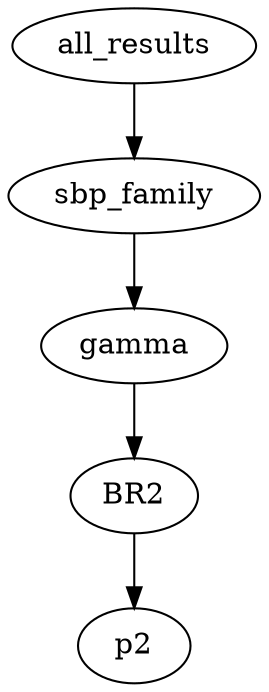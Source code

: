 digraph tree {
    "all_results";
    "sbp_family";
    "gamma";
    "BR2";
    "p2";
    "all_results" -> "sbp_family";
    "sbp_family" -> "gamma";
    "gamma" -> "BR2";
    "BR2" -> "p2";
}

